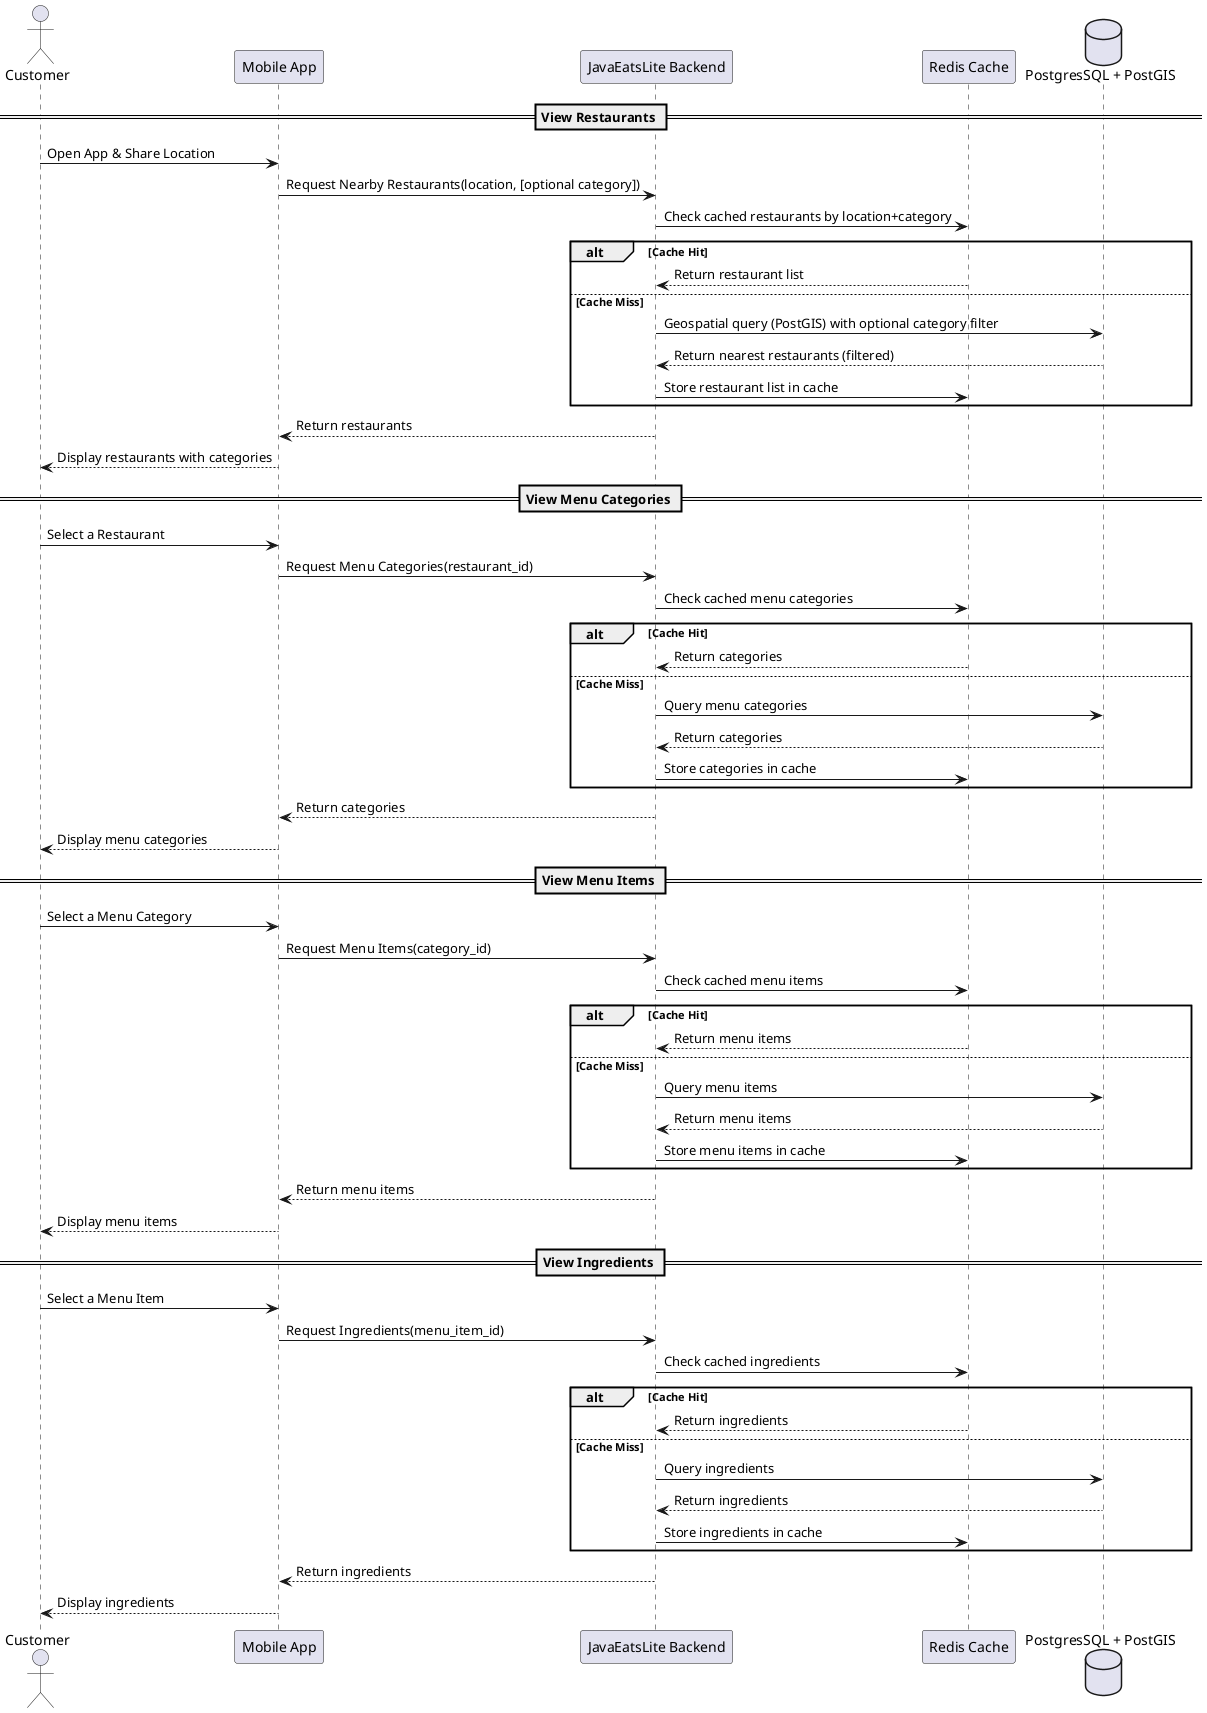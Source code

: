 @startuml View Restaurants and Menus
actor Customer
participant "Mobile App" as App
participant "JavaEatsLite Backend" as Backend
participant "Redis Cache" as Cache
database "PostgresSQL + PostGIS" as DB

== View Restaurants ==
Customer -> App: Open App & Share Location
App -> Backend: Request Nearby Restaurants(location, [optional category])

Backend -> Cache: Check cached restaurants by location+category
alt Cache Hit
    Cache --> Backend: Return restaurant list
else Cache Miss
    Backend -> DB: Geospatial query (PostGIS) with optional category filter
    DB --> Backend: Return nearest restaurants (filtered)
    Backend -> Cache: Store restaurant list in cache
end
Backend --> App: Return restaurants
App --> Customer: Display restaurants with categories

== View Menu Categories ==
Customer -> App: Select a Restaurant
App -> Backend: Request Menu Categories(restaurant_id)

Backend -> Cache: Check cached menu categories
alt Cache Hit
    Cache --> Backend: Return categories
else Cache Miss
    Backend -> DB: Query menu categories
    DB --> Backend: Return categories
    Backend -> Cache: Store categories in cache
end
Backend --> App: Return categories
App --> Customer: Display menu categories

== View Menu Items ==
Customer -> App: Select a Menu Category
App -> Backend: Request Menu Items(category_id)

Backend -> Cache: Check cached menu items
alt Cache Hit
    Cache --> Backend: Return menu items
else Cache Miss
    Backend -> DB: Query menu items
    DB --> Backend: Return menu items
    Backend -> Cache: Store menu items in cache
end
Backend --> App: Return menu items
App --> Customer: Display menu items

== View Ingredients ==
Customer -> App: Select a Menu Item
App -> Backend: Request Ingredients(menu_item_id)

Backend -> Cache: Check cached ingredients
alt Cache Hit
    Cache --> Backend: Return ingredients
else Cache Miss
    Backend -> DB: Query ingredients
    DB --> Backend: Return ingredients
    Backend -> Cache: Store ingredients in cache
end
Backend --> App: Return ingredients
App --> Customer: Display ingredients

@enduml
